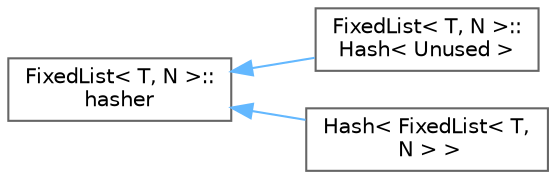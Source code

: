digraph "Graphical Class Hierarchy"
{
 // LATEX_PDF_SIZE
  bgcolor="transparent";
  edge [fontname=Helvetica,fontsize=10,labelfontname=Helvetica,labelfontsize=10];
  node [fontname=Helvetica,fontsize=10,shape=box,height=0.2,width=0.4];
  rankdir="LR";
  Node0 [id="Node000000",label="FixedList\< T, N \>::\lhasher",height=0.2,width=0.4,color="grey40", fillcolor="white", style="filled",URL="$structFoam_1_1FixedList_1_1hasher.html",tooltip=" "];
  Node0 -> Node1 [id="edge4706_Node000000_Node000001",dir="back",color="steelblue1",style="solid",tooltip=" "];
  Node1 [id="Node000001",label="FixedList\< T, N \>::\lHash\< Unused \>",height=0.2,width=0.4,color="grey40", fillcolor="white", style="filled",URL="$structFoam_1_1FixedList_1_1Hash.html",tooltip=" "];
  Node0 -> Node2 [id="edge4707_Node000000_Node000002",dir="back",color="steelblue1",style="solid",tooltip=" "];
  Node2 [id="Node000002",label="Hash\< FixedList\< T,\l N \> \>",height=0.2,width=0.4,color="grey40", fillcolor="white", style="filled",URL="$structFoam_1_1Hash_3_01FixedList_3_01T_00_01N_01_4_01_4.html",tooltip=" "];
}
